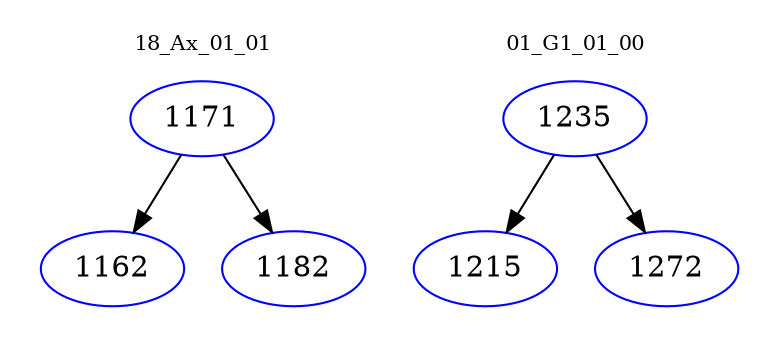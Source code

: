 digraph{
subgraph cluster_0 {
color = white
label = "18_Ax_01_01";
fontsize=10;
T0_1171 [label="1171", color="blue"]
T0_1171 -> T0_1162 [color="black"]
T0_1162 [label="1162", color="blue"]
T0_1171 -> T0_1182 [color="black"]
T0_1182 [label="1182", color="blue"]
}
subgraph cluster_1 {
color = white
label = "01_G1_01_00";
fontsize=10;
T1_1235 [label="1235", color="blue"]
T1_1235 -> T1_1215 [color="black"]
T1_1215 [label="1215", color="blue"]
T1_1235 -> T1_1272 [color="black"]
T1_1272 [label="1272", color="blue"]
}
}
